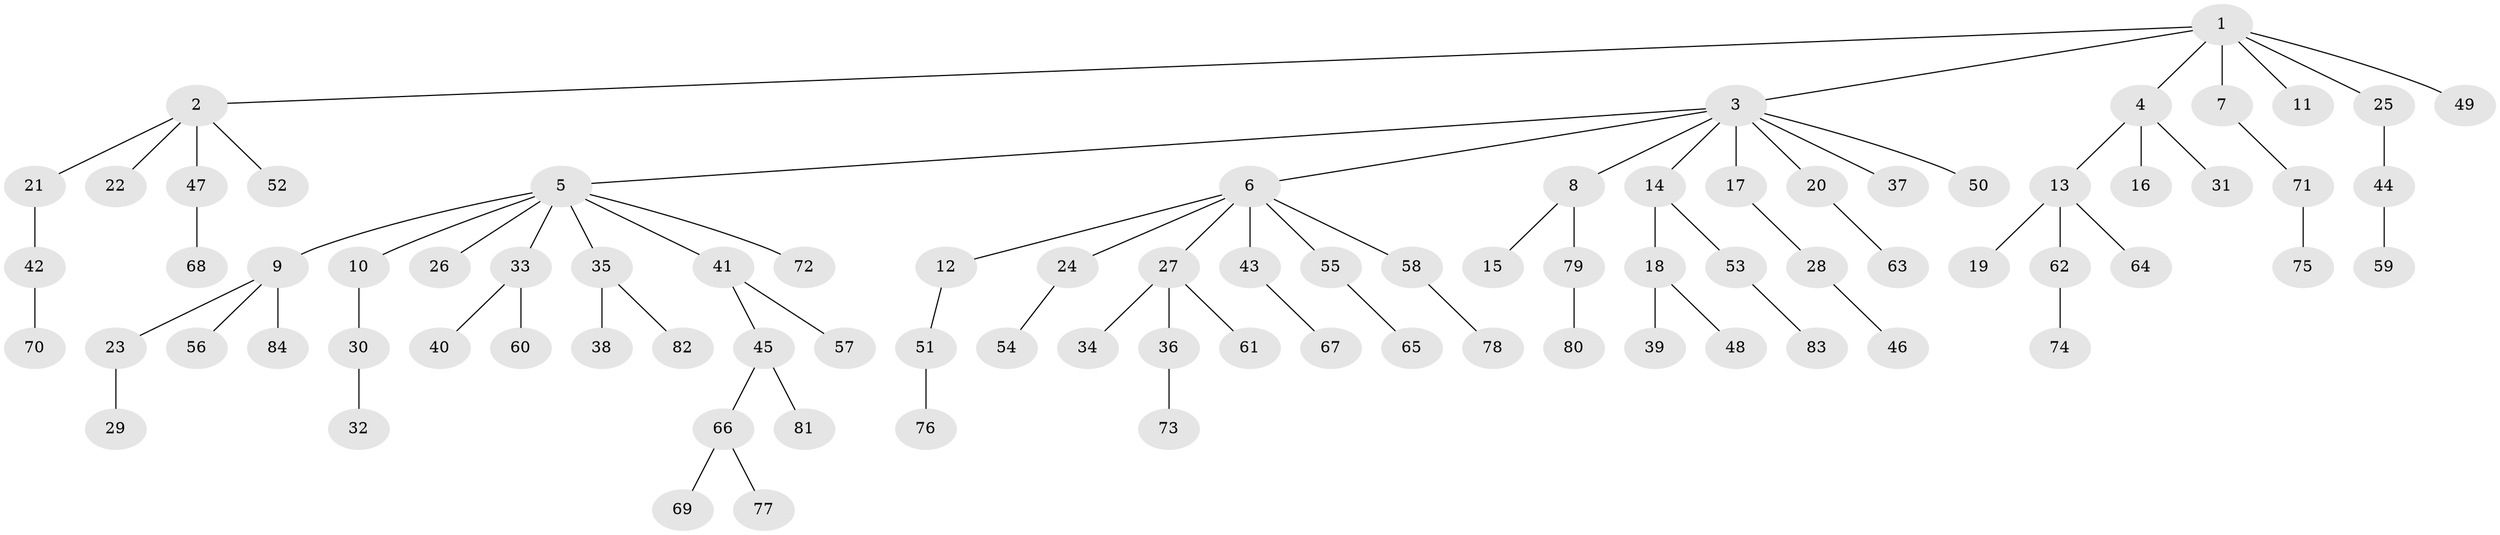 // Generated by graph-tools (version 1.1) at 2025/15/03/09/25 04:15:33]
// undirected, 84 vertices, 83 edges
graph export_dot {
graph [start="1"]
  node [color=gray90,style=filled];
  1;
  2;
  3;
  4;
  5;
  6;
  7;
  8;
  9;
  10;
  11;
  12;
  13;
  14;
  15;
  16;
  17;
  18;
  19;
  20;
  21;
  22;
  23;
  24;
  25;
  26;
  27;
  28;
  29;
  30;
  31;
  32;
  33;
  34;
  35;
  36;
  37;
  38;
  39;
  40;
  41;
  42;
  43;
  44;
  45;
  46;
  47;
  48;
  49;
  50;
  51;
  52;
  53;
  54;
  55;
  56;
  57;
  58;
  59;
  60;
  61;
  62;
  63;
  64;
  65;
  66;
  67;
  68;
  69;
  70;
  71;
  72;
  73;
  74;
  75;
  76;
  77;
  78;
  79;
  80;
  81;
  82;
  83;
  84;
  1 -- 2;
  1 -- 3;
  1 -- 4;
  1 -- 7;
  1 -- 11;
  1 -- 25;
  1 -- 49;
  2 -- 21;
  2 -- 22;
  2 -- 47;
  2 -- 52;
  3 -- 5;
  3 -- 6;
  3 -- 8;
  3 -- 14;
  3 -- 17;
  3 -- 20;
  3 -- 37;
  3 -- 50;
  4 -- 13;
  4 -- 16;
  4 -- 31;
  5 -- 9;
  5 -- 10;
  5 -- 26;
  5 -- 33;
  5 -- 35;
  5 -- 41;
  5 -- 72;
  6 -- 12;
  6 -- 24;
  6 -- 27;
  6 -- 43;
  6 -- 55;
  6 -- 58;
  7 -- 71;
  8 -- 15;
  8 -- 79;
  9 -- 23;
  9 -- 56;
  9 -- 84;
  10 -- 30;
  12 -- 51;
  13 -- 19;
  13 -- 62;
  13 -- 64;
  14 -- 18;
  14 -- 53;
  17 -- 28;
  18 -- 39;
  18 -- 48;
  20 -- 63;
  21 -- 42;
  23 -- 29;
  24 -- 54;
  25 -- 44;
  27 -- 34;
  27 -- 36;
  27 -- 61;
  28 -- 46;
  30 -- 32;
  33 -- 40;
  33 -- 60;
  35 -- 38;
  35 -- 82;
  36 -- 73;
  41 -- 45;
  41 -- 57;
  42 -- 70;
  43 -- 67;
  44 -- 59;
  45 -- 66;
  45 -- 81;
  47 -- 68;
  51 -- 76;
  53 -- 83;
  55 -- 65;
  58 -- 78;
  62 -- 74;
  66 -- 69;
  66 -- 77;
  71 -- 75;
  79 -- 80;
}
